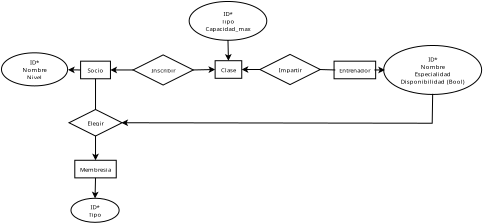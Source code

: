 <?xml version="1.0" encoding="UTF-8"?>
<dia:diagram xmlns:dia="http://www.lysator.liu.se/~alla/dia/">
  <dia:layer name="Fondo" visible="true" active="true">
    <dia:object type="Flowchart - Box" version="0" id="O0">
      <dia:attribute name="obj_pos">
        <dia:point val="23.363,10.5"/>
      </dia:attribute>
      <dia:attribute name="obj_bb">
        <dia:rectangle val="23.312,10.45;26.288,12.45"/>
      </dia:attribute>
      <dia:attribute name="elem_corner">
        <dia:point val="23.363,10.5"/>
      </dia:attribute>
      <dia:attribute name="elem_width">
        <dia:real val="2.875"/>
      </dia:attribute>
      <dia:attribute name="elem_height">
        <dia:real val="1.9"/>
      </dia:attribute>
      <dia:attribute name="show_background">
        <dia:boolean val="true"/>
      </dia:attribute>
      <dia:attribute name="padding">
        <dia:real val="0.5"/>
      </dia:attribute>
      <dia:attribute name="text">
        <dia:composite type="text">
          <dia:attribute name="string">
            <dia:string>#Clase#</dia:string>
          </dia:attribute>
          <dia:attribute name="font">
            <dia:font family="sans" style="0" name="Helvetica"/>
          </dia:attribute>
          <dia:attribute name="height">
            <dia:real val="0.8"/>
          </dia:attribute>
          <dia:attribute name="pos">
            <dia:point val="24.8,11.69"/>
          </dia:attribute>
          <dia:attribute name="color">
            <dia:color val="#000000"/>
          </dia:attribute>
          <dia:attribute name="alignment">
            <dia:enum val="1"/>
          </dia:attribute>
        </dia:composite>
      </dia:attribute>
    </dia:object>
    <dia:object type="Flowchart - Box" version="0" id="O1">
      <dia:attribute name="obj_pos">
        <dia:point val="8.839,10.55"/>
      </dia:attribute>
      <dia:attribute name="obj_bb">
        <dia:rectangle val="8.789,10.5;12.111,12.5"/>
      </dia:attribute>
      <dia:attribute name="elem_corner">
        <dia:point val="8.839,10.55"/>
      </dia:attribute>
      <dia:attribute name="elem_width">
        <dia:real val="3.223"/>
      </dia:attribute>
      <dia:attribute name="elem_height">
        <dia:real val="1.9"/>
      </dia:attribute>
      <dia:attribute name="show_background">
        <dia:boolean val="true"/>
      </dia:attribute>
      <dia:attribute name="padding">
        <dia:real val="0.5"/>
      </dia:attribute>
      <dia:attribute name="text">
        <dia:composite type="text">
          <dia:attribute name="string">
            <dia:string>#Socio#</dia:string>
          </dia:attribute>
          <dia:attribute name="font">
            <dia:font family="sans" style="0" name="Helvetica"/>
          </dia:attribute>
          <dia:attribute name="height">
            <dia:real val="0.8"/>
          </dia:attribute>
          <dia:attribute name="pos">
            <dia:point val="10.45,11.74"/>
          </dia:attribute>
          <dia:attribute name="color">
            <dia:color val="#000000"/>
          </dia:attribute>
          <dia:attribute name="alignment">
            <dia:enum val="1"/>
          </dia:attribute>
        </dia:composite>
      </dia:attribute>
    </dia:object>
    <dia:object type="Flowchart - Box" version="0" id="O2">
      <dia:attribute name="obj_pos">
        <dia:point val="36.337,10.55"/>
      </dia:attribute>
      <dia:attribute name="obj_bb">
        <dia:rectangle val="36.288,10.5;40.612,12.5"/>
      </dia:attribute>
      <dia:attribute name="elem_corner">
        <dia:point val="36.337,10.55"/>
      </dia:attribute>
      <dia:attribute name="elem_width">
        <dia:real val="4.225"/>
      </dia:attribute>
      <dia:attribute name="elem_height">
        <dia:real val="1.9"/>
      </dia:attribute>
      <dia:attribute name="show_background">
        <dia:boolean val="true"/>
      </dia:attribute>
      <dia:attribute name="padding">
        <dia:real val="0.5"/>
      </dia:attribute>
      <dia:attribute name="text">
        <dia:composite type="text">
          <dia:attribute name="string">
            <dia:string>#Entrenador#</dia:string>
          </dia:attribute>
          <dia:attribute name="font">
            <dia:font family="sans" style="0" name="Helvetica"/>
          </dia:attribute>
          <dia:attribute name="height">
            <dia:real val="0.8"/>
          </dia:attribute>
          <dia:attribute name="pos">
            <dia:point val="38.45,11.74"/>
          </dia:attribute>
          <dia:attribute name="color">
            <dia:color val="#000000"/>
          </dia:attribute>
          <dia:attribute name="alignment">
            <dia:enum val="1"/>
          </dia:attribute>
        </dia:composite>
      </dia:attribute>
    </dia:object>
    <dia:object type="Flowchart - Box" version="0" id="O3">
      <dia:attribute name="obj_pos">
        <dia:point val="8.349,21.25"/>
      </dia:attribute>
      <dia:attribute name="obj_bb">
        <dia:rectangle val="8.299,21.2;12.601,23.2"/>
      </dia:attribute>
      <dia:attribute name="elem_corner">
        <dia:point val="8.349,21.25"/>
      </dia:attribute>
      <dia:attribute name="elem_width">
        <dia:real val="4.202"/>
      </dia:attribute>
      <dia:attribute name="elem_height">
        <dia:real val="1.9"/>
      </dia:attribute>
      <dia:attribute name="show_background">
        <dia:boolean val="true"/>
      </dia:attribute>
      <dia:attribute name="padding">
        <dia:real val="0.5"/>
      </dia:attribute>
      <dia:attribute name="text">
        <dia:composite type="text">
          <dia:attribute name="string">
            <dia:string>#Membresia#</dia:string>
          </dia:attribute>
          <dia:attribute name="font">
            <dia:font family="sans" style="0" name="Helvetica"/>
          </dia:attribute>
          <dia:attribute name="height">
            <dia:real val="0.8"/>
          </dia:attribute>
          <dia:attribute name="pos">
            <dia:point val="10.45,22.44"/>
          </dia:attribute>
          <dia:attribute name="color">
            <dia:color val="#000000"/>
          </dia:attribute>
          <dia:attribute name="alignment">
            <dia:enum val="1"/>
          </dia:attribute>
        </dia:composite>
      </dia:attribute>
    </dia:object>
    <dia:object type="Flowchart - Ellipse" version="0" id="O4">
      <dia:attribute name="obj_pos">
        <dia:point val="0.3,9.65"/>
      </dia:attribute>
      <dia:attribute name="obj_bb">
        <dia:rectangle val="0.25,9.6;7.483,13.267"/>
      </dia:attribute>
      <dia:attribute name="elem_corner">
        <dia:point val="0.3,9.65"/>
      </dia:attribute>
      <dia:attribute name="elem_width">
        <dia:real val="7.133"/>
      </dia:attribute>
      <dia:attribute name="elem_height">
        <dia:real val="3.566"/>
      </dia:attribute>
      <dia:attribute name="show_background">
        <dia:boolean val="true"/>
      </dia:attribute>
      <dia:attribute name="padding">
        <dia:real val="0.354"/>
      </dia:attribute>
      <dia:attribute name="text">
        <dia:composite type="text">
          <dia:attribute name="string">
            <dia:string>#ID*
Nombre
Nivel#</dia:string>
          </dia:attribute>
          <dia:attribute name="font">
            <dia:font family="sans" style="0" name="Helvetica"/>
          </dia:attribute>
          <dia:attribute name="height">
            <dia:real val="0.8"/>
          </dia:attribute>
          <dia:attribute name="pos">
            <dia:point val="3.867,10.873"/>
          </dia:attribute>
          <dia:attribute name="color">
            <dia:color val="#000000"/>
          </dia:attribute>
          <dia:attribute name="alignment">
            <dia:enum val="1"/>
          </dia:attribute>
        </dia:composite>
      </dia:attribute>
    </dia:object>
    <dia:object type="Flowchart - Ellipse" version="0" id="O5">
      <dia:attribute name="obj_pos">
        <dia:point val="20.638,4.144"/>
      </dia:attribute>
      <dia:attribute name="obj_bb">
        <dia:rectangle val="20.588,4.094;28.912,8.306"/>
      </dia:attribute>
      <dia:attribute name="elem_corner">
        <dia:point val="20.638,4.144"/>
      </dia:attribute>
      <dia:attribute name="elem_width">
        <dia:real val="8.224"/>
      </dia:attribute>
      <dia:attribute name="elem_height">
        <dia:real val="4.112"/>
      </dia:attribute>
      <dia:attribute name="show_background">
        <dia:boolean val="true"/>
      </dia:attribute>
      <dia:attribute name="padding">
        <dia:real val="0.354"/>
      </dia:attribute>
      <dia:attribute name="text">
        <dia:composite type="text">
          <dia:attribute name="string">
            <dia:string>#ID*
Tipo
Capacidad_max#</dia:string>
          </dia:attribute>
          <dia:attribute name="font">
            <dia:font family="sans" style="0" name="Helvetica"/>
          </dia:attribute>
          <dia:attribute name="height">
            <dia:real val="0.8"/>
          </dia:attribute>
          <dia:attribute name="pos">
            <dia:point val="24.75,5.64"/>
          </dia:attribute>
          <dia:attribute name="color">
            <dia:color val="#000000"/>
          </dia:attribute>
          <dia:attribute name="alignment">
            <dia:enum val="1"/>
          </dia:attribute>
        </dia:composite>
      </dia:attribute>
    </dia:object>
    <dia:object type="Flowchart - Ellipse" version="0" id="O6">
      <dia:attribute name="obj_pos">
        <dia:point val="41.69,8.92"/>
      </dia:attribute>
      <dia:attribute name="obj_bb">
        <dia:rectangle val="41.64,8.87;52.06,14.13"/>
      </dia:attribute>
      <dia:attribute name="elem_corner">
        <dia:point val="41.69,8.92"/>
      </dia:attribute>
      <dia:attribute name="elem_width">
        <dia:real val="10.32"/>
      </dia:attribute>
      <dia:attribute name="elem_height">
        <dia:real val="5.16"/>
      </dia:attribute>
      <dia:attribute name="show_background">
        <dia:boolean val="true"/>
      </dia:attribute>
      <dia:attribute name="padding">
        <dia:real val="0.354"/>
      </dia:attribute>
      <dia:attribute name="text">
        <dia:composite type="text">
          <dia:attribute name="string">
            <dia:string>#ID*
Nombre
Especialidad
Disponibilidad (Bool)#</dia:string>
          </dia:attribute>
          <dia:attribute name="font">
            <dia:font family="sans" style="0" name="Helvetica"/>
          </dia:attribute>
          <dia:attribute name="height">
            <dia:real val="0.8"/>
          </dia:attribute>
          <dia:attribute name="pos">
            <dia:point val="46.85,10.54"/>
          </dia:attribute>
          <dia:attribute name="color">
            <dia:color val="#000000"/>
          </dia:attribute>
          <dia:attribute name="alignment">
            <dia:enum val="1"/>
          </dia:attribute>
        </dia:composite>
      </dia:attribute>
    </dia:object>
    <dia:object type="Flowchart - Ellipse" version="0" id="O7">
      <dia:attribute name="obj_pos">
        <dia:point val="7.814,25.357"/>
      </dia:attribute>
      <dia:attribute name="obj_bb">
        <dia:rectangle val="7.764,25.307;13.036,27.993"/>
      </dia:attribute>
      <dia:attribute name="elem_corner">
        <dia:point val="7.814,25.357"/>
      </dia:attribute>
      <dia:attribute name="elem_width">
        <dia:real val="5.172"/>
      </dia:attribute>
      <dia:attribute name="elem_height">
        <dia:real val="2.586"/>
      </dia:attribute>
      <dia:attribute name="show_background">
        <dia:boolean val="true"/>
      </dia:attribute>
      <dia:attribute name="padding">
        <dia:real val="0.354"/>
      </dia:attribute>
      <dia:attribute name="text">
        <dia:composite type="text">
          <dia:attribute name="string">
            <dia:string>#ID*
Tipo#</dia:string>
          </dia:attribute>
          <dia:attribute name="font">
            <dia:font family="sans" style="0" name="Helvetica"/>
          </dia:attribute>
          <dia:attribute name="height">
            <dia:real val="0.8"/>
          </dia:attribute>
          <dia:attribute name="pos">
            <dia:point val="10.4,26.49"/>
          </dia:attribute>
          <dia:attribute name="color">
            <dia:color val="#000000"/>
          </dia:attribute>
          <dia:attribute name="alignment">
            <dia:enum val="1"/>
          </dia:attribute>
        </dia:composite>
      </dia:attribute>
    </dia:object>
    <dia:object type="Flowchart - Diamond" version="0" id="O8">
      <dia:attribute name="obj_pos">
        <dia:point val="14.522,9.886"/>
      </dia:attribute>
      <dia:attribute name="obj_bb">
        <dia:rectangle val="14.472,9.836;21.028,13.164"/>
      </dia:attribute>
      <dia:attribute name="elem_corner">
        <dia:point val="14.522,9.886"/>
      </dia:attribute>
      <dia:attribute name="elem_width">
        <dia:real val="6.456"/>
      </dia:attribute>
      <dia:attribute name="elem_height">
        <dia:real val="3.228"/>
      </dia:attribute>
      <dia:attribute name="show_background">
        <dia:boolean val="true"/>
      </dia:attribute>
      <dia:attribute name="padding">
        <dia:real val="0.354"/>
      </dia:attribute>
      <dia:attribute name="text">
        <dia:composite type="text">
          <dia:attribute name="string">
            <dia:string>#Inscribir#</dia:string>
          </dia:attribute>
          <dia:attribute name="font">
            <dia:font family="sans" style="0" name="Helvetica"/>
          </dia:attribute>
          <dia:attribute name="height">
            <dia:real val="0.8"/>
          </dia:attribute>
          <dia:attribute name="pos">
            <dia:point val="17.75,11.74"/>
          </dia:attribute>
          <dia:attribute name="color">
            <dia:color val="#000000"/>
          </dia:attribute>
          <dia:attribute name="alignment">
            <dia:enum val="1"/>
          </dia:attribute>
        </dia:composite>
      </dia:attribute>
    </dia:object>
    <dia:object type="Standard - Line" version="0" id="O9">
      <dia:attribute name="obj_pos">
        <dia:point val="12.061,11.5"/>
      </dia:attribute>
      <dia:attribute name="obj_bb">
        <dia:rectangle val="12.011,11.138;14.572,11.862"/>
      </dia:attribute>
      <dia:attribute name="conn_endpoints">
        <dia:point val="12.061,11.5"/>
        <dia:point val="14.522,11.5"/>
      </dia:attribute>
      <dia:attribute name="numcp">
        <dia:int val="1"/>
      </dia:attribute>
      <dia:attribute name="start_arrow">
        <dia:enum val="22"/>
      </dia:attribute>
      <dia:attribute name="start_arrow_length">
        <dia:real val="0.5"/>
      </dia:attribute>
      <dia:attribute name="start_arrow_width">
        <dia:real val="0.5"/>
      </dia:attribute>
      <dia:connections>
        <dia:connection handle="0" to="O1" connection="8"/>
        <dia:connection handle="1" to="O8" connection="12"/>
      </dia:connections>
    </dia:object>
    <dia:object type="Standard - Line" version="0" id="O10">
      <dia:attribute name="obj_pos">
        <dia:point val="20.978,11.5"/>
      </dia:attribute>
      <dia:attribute name="obj_bb">
        <dia:rectangle val="20.927,11.101;23.474,11.825"/>
      </dia:attribute>
      <dia:attribute name="conn_endpoints">
        <dia:point val="20.978,11.5"/>
        <dia:point val="23.363,11.45"/>
      </dia:attribute>
      <dia:attribute name="numcp">
        <dia:int val="1"/>
      </dia:attribute>
      <dia:attribute name="end_arrow">
        <dia:enum val="22"/>
      </dia:attribute>
      <dia:attribute name="end_arrow_length">
        <dia:real val="0.5"/>
      </dia:attribute>
      <dia:attribute name="end_arrow_width">
        <dia:real val="0.5"/>
      </dia:attribute>
      <dia:connections>
        <dia:connection handle="0" to="O8" connection="4"/>
        <dia:connection handle="1" to="O0" connection="7"/>
      </dia:connections>
    </dia:object>
    <dia:object type="Flowchart - Diamond" version="0" id="O11">
      <dia:attribute name="obj_pos">
        <dia:point val="28.294,9.872"/>
      </dia:attribute>
      <dia:attribute name="obj_bb">
        <dia:rectangle val="28.244,9.822;34.656,13.078"/>
      </dia:attribute>
      <dia:attribute name="elem_corner">
        <dia:point val="28.294,9.872"/>
      </dia:attribute>
      <dia:attribute name="elem_width">
        <dia:real val="6.311"/>
      </dia:attribute>
      <dia:attribute name="elem_height">
        <dia:real val="3.156"/>
      </dia:attribute>
      <dia:attribute name="show_background">
        <dia:boolean val="true"/>
      </dia:attribute>
      <dia:attribute name="padding">
        <dia:real val="0.354"/>
      </dia:attribute>
      <dia:attribute name="text">
        <dia:composite type="text">
          <dia:attribute name="string">
            <dia:string>#Impartir#</dia:string>
          </dia:attribute>
          <dia:attribute name="font">
            <dia:font family="sans" style="0" name="Helvetica"/>
          </dia:attribute>
          <dia:attribute name="height">
            <dia:real val="0.8"/>
          </dia:attribute>
          <dia:attribute name="pos">
            <dia:point val="31.45,11.69"/>
          </dia:attribute>
          <dia:attribute name="color">
            <dia:color val="#000000"/>
          </dia:attribute>
          <dia:attribute name="alignment">
            <dia:enum val="1"/>
          </dia:attribute>
        </dia:composite>
      </dia:attribute>
    </dia:object>
    <dia:object type="Standard - Line" version="0" id="O12">
      <dia:attribute name="obj_pos">
        <dia:point val="26.238,11.45"/>
      </dia:attribute>
      <dia:attribute name="obj_bb">
        <dia:rectangle val="26.188,11.088;28.344,11.812"/>
      </dia:attribute>
      <dia:attribute name="conn_endpoints">
        <dia:point val="26.238,11.45"/>
        <dia:point val="28.294,11.45"/>
      </dia:attribute>
      <dia:attribute name="numcp">
        <dia:int val="1"/>
      </dia:attribute>
      <dia:attribute name="start_arrow">
        <dia:enum val="22"/>
      </dia:attribute>
      <dia:attribute name="start_arrow_length">
        <dia:real val="0.5"/>
      </dia:attribute>
      <dia:attribute name="start_arrow_width">
        <dia:real val="0.5"/>
      </dia:attribute>
      <dia:connections>
        <dia:connection handle="0" to="O0" connection="8"/>
        <dia:connection handle="1" to="O11" connection="12"/>
      </dia:connections>
    </dia:object>
    <dia:object type="Standard - Line" version="0" id="O13">
      <dia:attribute name="obj_pos">
        <dia:point val="34.606,11.45"/>
      </dia:attribute>
      <dia:attribute name="obj_bb">
        <dia:rectangle val="34.554,11.399;36.389,11.551"/>
      </dia:attribute>
      <dia:attribute name="conn_endpoints">
        <dia:point val="34.606,11.45"/>
        <dia:point val="36.337,11.5"/>
      </dia:attribute>
      <dia:attribute name="numcp">
        <dia:int val="1"/>
      </dia:attribute>
      <dia:connections>
        <dia:connection handle="0" to="O11" connection="4"/>
        <dia:connection handle="1" to="O2" connection="7"/>
      </dia:connections>
    </dia:object>
    <dia:object type="Flowchart - Diamond" version="0" id="O14">
      <dia:attribute name="obj_pos">
        <dia:point val="7.651,15.8"/>
      </dia:attribute>
      <dia:attribute name="obj_bb">
        <dia:rectangle val="7.601,15.75;13.299,18.65"/>
      </dia:attribute>
      <dia:attribute name="elem_corner">
        <dia:point val="7.651,15.8"/>
      </dia:attribute>
      <dia:attribute name="elem_width">
        <dia:real val="5.599"/>
      </dia:attribute>
      <dia:attribute name="elem_height">
        <dia:real val="2.799"/>
      </dia:attribute>
      <dia:attribute name="show_background">
        <dia:boolean val="true"/>
      </dia:attribute>
      <dia:attribute name="padding">
        <dia:real val="0.354"/>
      </dia:attribute>
      <dia:attribute name="text">
        <dia:composite type="text">
          <dia:attribute name="string">
            <dia:string>#Elegir#</dia:string>
          </dia:attribute>
          <dia:attribute name="font">
            <dia:font family="sans" style="0" name="Helvetica"/>
          </dia:attribute>
          <dia:attribute name="height">
            <dia:real val="0.8"/>
          </dia:attribute>
          <dia:attribute name="pos">
            <dia:point val="10.45,17.44"/>
          </dia:attribute>
          <dia:attribute name="color">
            <dia:color val="#000000"/>
          </dia:attribute>
          <dia:attribute name="alignment">
            <dia:enum val="1"/>
          </dia:attribute>
        </dia:composite>
      </dia:attribute>
    </dia:object>
    <dia:object type="Standard - Line" version="0" id="O15">
      <dia:attribute name="obj_pos">
        <dia:point val="10.45,12.45"/>
      </dia:attribute>
      <dia:attribute name="obj_bb">
        <dia:rectangle val="10.4,12.4;10.5,15.85"/>
      </dia:attribute>
      <dia:attribute name="conn_endpoints">
        <dia:point val="10.45,12.45"/>
        <dia:point val="10.45,15.8"/>
      </dia:attribute>
      <dia:attribute name="numcp">
        <dia:int val="1"/>
      </dia:attribute>
      <dia:connections>
        <dia:connection handle="0" to="O1" connection="13"/>
        <dia:connection handle="1" to="O14" connection="0"/>
      </dia:connections>
    </dia:object>
    <dia:object type="Standard - Line" version="0" id="O16">
      <dia:attribute name="obj_pos">
        <dia:point val="10.45,18.6"/>
      </dia:attribute>
      <dia:attribute name="obj_bb">
        <dia:rectangle val="10.088,18.55;10.812,21.362"/>
      </dia:attribute>
      <dia:attribute name="conn_endpoints">
        <dia:point val="10.45,18.6"/>
        <dia:point val="10.45,21.25"/>
      </dia:attribute>
      <dia:attribute name="numcp">
        <dia:int val="1"/>
      </dia:attribute>
      <dia:attribute name="end_arrow">
        <dia:enum val="22"/>
      </dia:attribute>
      <dia:attribute name="end_arrow_length">
        <dia:real val="0.5"/>
      </dia:attribute>
      <dia:attribute name="end_arrow_width">
        <dia:real val="0.5"/>
      </dia:attribute>
      <dia:connections>
        <dia:connection handle="0" to="O14" connection="8"/>
        <dia:connection handle="1" to="O3" connection="2"/>
      </dia:connections>
    </dia:object>
    <dia:object type="Standard - Line" version="0" id="O17">
      <dia:attribute name="obj_pos">
        <dia:point val="10.45,23.15"/>
      </dia:attribute>
      <dia:attribute name="obj_bb">
        <dia:rectangle val="10.052,23.099;10.776,25.469"/>
      </dia:attribute>
      <dia:attribute name="conn_endpoints">
        <dia:point val="10.45,23.15"/>
        <dia:point val="10.4,25.357"/>
      </dia:attribute>
      <dia:attribute name="numcp">
        <dia:int val="1"/>
      </dia:attribute>
      <dia:attribute name="end_arrow">
        <dia:enum val="22"/>
      </dia:attribute>
      <dia:attribute name="end_arrow_length">
        <dia:real val="0.5"/>
      </dia:attribute>
      <dia:attribute name="end_arrow_width">
        <dia:real val="0.5"/>
      </dia:attribute>
      <dia:connections>
        <dia:connection handle="0" to="O3" connection="13"/>
        <dia:connection handle="1" to="O7" connection="4"/>
      </dia:connections>
    </dia:object>
    <dia:object type="Standard - Line" version="0" id="O18">
      <dia:attribute name="obj_pos">
        <dia:point val="7.482,11.482"/>
      </dia:attribute>
      <dia:attribute name="obj_bb">
        <dia:rectangle val="7.431,11.13;8.889,11.853"/>
      </dia:attribute>
      <dia:attribute name="conn_endpoints">
        <dia:point val="7.482,11.482"/>
        <dia:point val="8.839,11.5"/>
      </dia:attribute>
      <dia:attribute name="numcp">
        <dia:int val="1"/>
      </dia:attribute>
      <dia:attribute name="start_arrow">
        <dia:enum val="22"/>
      </dia:attribute>
      <dia:attribute name="start_arrow_length">
        <dia:real val="0.5"/>
      </dia:attribute>
      <dia:attribute name="start_arrow_width">
        <dia:real val="0.5"/>
      </dia:attribute>
      <dia:connections>
        <dia:connection handle="0" to="O4" connection="16"/>
        <dia:connection handle="1" to="O1" connection="7"/>
      </dia:connections>
    </dia:object>
    <dia:object type="Standard - Line" version="0" id="O19">
      <dia:attribute name="obj_pos">
        <dia:point val="24.75,8.256"/>
      </dia:attribute>
      <dia:attribute name="obj_bb">
        <dia:rectangle val="24.425,8.205;25.148,10.612"/>
      </dia:attribute>
      <dia:attribute name="conn_endpoints">
        <dia:point val="24.75,8.256"/>
        <dia:point val="24.8,10.5"/>
      </dia:attribute>
      <dia:attribute name="numcp">
        <dia:int val="1"/>
      </dia:attribute>
      <dia:attribute name="end_arrow">
        <dia:enum val="22"/>
      </dia:attribute>
      <dia:attribute name="end_arrow_length">
        <dia:real val="0.5"/>
      </dia:attribute>
      <dia:attribute name="end_arrow_width">
        <dia:real val="0.5"/>
      </dia:attribute>
      <dia:connections>
        <dia:connection handle="0" to="O5" connection="12"/>
        <dia:connection handle="1" to="O0" connection="2"/>
      </dia:connections>
    </dia:object>
    <dia:object type="Standard - Line" version="0" id="O20">
      <dia:attribute name="obj_pos">
        <dia:point val="40.562,11.5"/>
      </dia:attribute>
      <dia:attribute name="obj_bb">
        <dia:rectangle val="40.513,11.138;41.801,11.862"/>
      </dia:attribute>
      <dia:attribute name="conn_endpoints">
        <dia:point val="40.562,11.5"/>
        <dia:point val="41.69,11.5"/>
      </dia:attribute>
      <dia:attribute name="numcp">
        <dia:int val="1"/>
      </dia:attribute>
      <dia:attribute name="end_arrow">
        <dia:enum val="22"/>
      </dia:attribute>
      <dia:attribute name="end_arrow_length">
        <dia:real val="0.5"/>
      </dia:attribute>
      <dia:attribute name="end_arrow_width">
        <dia:real val="0.5"/>
      </dia:attribute>
      <dia:connections>
        <dia:connection handle="0" to="O2" connection="8"/>
        <dia:connection handle="1" to="O6" connection="8"/>
      </dia:connections>
    </dia:object>
    <dia:object type="Standard - PolyLine" version="0" id="O21">
      <dia:attribute name="obj_pos">
        <dia:point val="46.85,14.08"/>
      </dia:attribute>
      <dia:attribute name="obj_bb">
        <dia:rectangle val="13.138,14.029;46.901,17.563"/>
      </dia:attribute>
      <dia:attribute name="poly_points">
        <dia:point val="46.85,14.08"/>
        <dia:point val="46.8,17.25"/>
        <dia:point val="13.249,17.2"/>
      </dia:attribute>
      <dia:attribute name="end_arrow">
        <dia:enum val="22"/>
      </dia:attribute>
      <dia:attribute name="end_arrow_length">
        <dia:real val="0.5"/>
      </dia:attribute>
      <dia:attribute name="end_arrow_width">
        <dia:real val="0.5"/>
      </dia:attribute>
      <dia:connections>
        <dia:connection handle="0" to="O6" connection="12"/>
        <dia:connection handle="2" to="O14" connection="4"/>
      </dia:connections>
    </dia:object>
  </dia:layer>
</dia:diagram>
